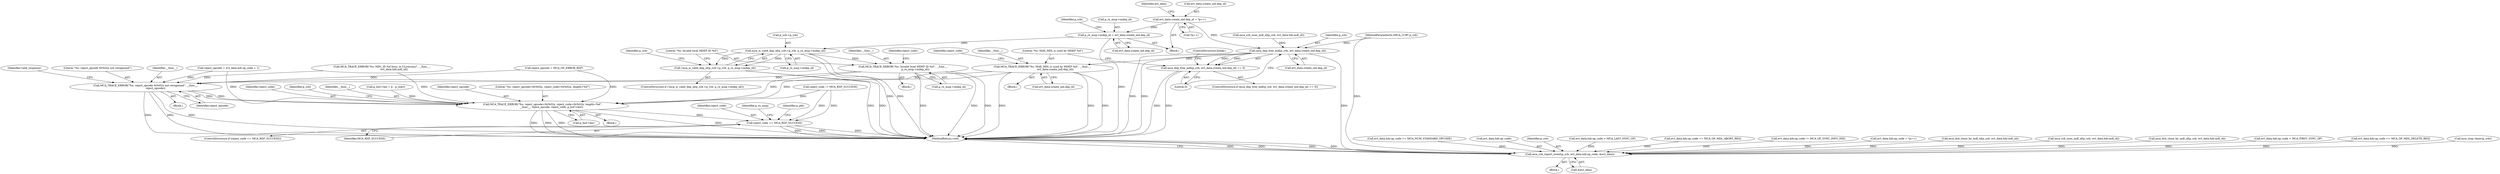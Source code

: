 digraph "0_Android_5216e6120160b28d76e9ee4dff9995e772647511@API" {
"1000437" [label="(Call,evt_data.create_ind.dep_id = *p++)"];
"1000455" [label="(Call,p_rx_msg->mdep_id = evt_data.create_ind.dep_id)"];
"1000466" [label="(Call,mca_is_valid_dep_id(p_ccb->p_rcb, p_rx_msg->mdep_id))"];
"1000465" [label="(Call,!mca_is_valid_dep_id(p_ccb->p_rcb, p_rx_msg->mdep_id))"];
"1000474" [label="(Call,MCA_TRACE_ERROR(\"%s: Invalid local MDEP ID %d\", __func__,\n                              p_rx_msg->mdep_id))"];
"1000656" [label="(Call,MCA_TRACE_ERROR(\"%s: reject_opcode 0x%02x not recognized\", __func__,\n                        reject_opcode))"];
"1000674" [label="(Call,MCA_TRACE_ERROR(\"%s: reject_opcode=0x%02x, reject_code=0x%02x, length=%d\",\n                      __func__, reject_opcode, reject_code, p_buf->len))"];
"1000692" [label="(Call,reject_code == MCA_RSP_SUCCESS)"];
"1000506" [label="(Call,mca_dep_free_mdl(p_ccb, evt_data.create_ind.dep_id))"];
"1000505" [label="(Call,mca_dep_free_mdl(p_ccb, evt_data.create_ind.dep_id) == 0)"];
"1000515" [label="(Call,MCA_TRACE_ERROR(\"%s: MAX_MDL is used by MDEP %d\", __func__,\n                                evt_data.create_ind.dep_id))"];
"1000729" [label="(Call,mca_ccb_report_event(p_ccb, evt_data.hdr.op_code, &evt_data))"];
"1000465" [label="(Call,!mca_is_valid_dep_id(p_ccb->p_rcb, p_rx_msg->mdep_id))"];
"1000695" [label="(Block,)"];
"1000351" [label="(Call,evt_data.hdr.op_code >= MCA_NUM_STANDARD_OPCODE)"];
"1000476" [label="(Identifier,__func__)"];
"1000731" [label="(Call,evt_data.hdr.op_code)"];
"1000656" [label="(Call,MCA_TRACE_ERROR(\"%s: reject_opcode 0x%02x not recognized\", __func__,\n                        reject_opcode))"];
"1000678" [label="(Identifier,reject_code)"];
"1000730" [label="(Identifier,p_ccb)"];
"1000365" [label="(Call,evt_data.hdr.op_code > MCA_LAST_SYNC_OP)"];
"1000467" [label="(Call,p_ccb->p_rcb)"];
"1000514" [label="(Block,)"];
"1000504" [label="(ControlStructure,if (mca_dep_free_mdl(p_ccb, evt_data.create_ind.dep_id) == 0))"];
"1000435" [label="(Block,)"];
"1000516" [label="(Literal,\"%s: MAX_MDL is used by MDEP %d\")"];
"1000466" [label="(Call,mca_is_valid_dep_id(p_ccb->p_rcb, p_rx_msg->mdep_id))"];
"1000741" [label="(MethodReturn,void)"];
"1000693" [label="(Identifier,reject_code)"];
"1000443" [label="(Call,*p++)"];
"1000449" [label="(Identifier,evt_data)"];
"1000659" [label="(Identifier,reject_opcode)"];
"1000684" [label="(Identifier,p_ccb)"];
"1000213" [label="(Call,evt_data.hdr.op_code == MCA_OP_MDL_ABORT_REQ)"];
"1000572" [label="(Call,evt_data.hdr.op_code != MCA_OP_SYNC_INFO_IND)"];
"1000666" [label="(Block,)"];
"1000518" [label="(Call,evt_data.create_ind.dep_id)"];
"1000165" [label="(Call,evt_data.hdr.op_code = *p++)"];
"1000691" [label="(ControlStructure,if (reject_code == MCA_RSP_SUCCESS))"];
"1000676" [label="(Identifier,__func__)"];
"1000698" [label="(Identifier,p_rx_msg)"];
"1000481" [label="(Identifier,reject_code)"];
"1000373" [label="(Call,reject_opcode = MCA_OP_ERROR_RSP)"];
"1000474" [label="(Call,MCA_TRACE_ERROR(\"%s: Invalid local MDEP ID %d\", __func__,\n                              p_rx_msg->mdep_id))"];
"1000555" [label="(Call,mca_dcb_close_by_mdl_id(p_ccb, evt_data.hdr.mdl_id))"];
"1000513" [label="(Literal,0)"];
"1000657" [label="(Literal,\"%s: reject_opcode 0x%02x not recognized\")"];
"1000506" [label="(Call,mca_dep_free_mdl(p_ccb, evt_data.create_ind.dep_id))"];
"1000667" [label="(Call,p_buf->len = p - p_start)"];
"1000537" [label="(Call,MCA_TRACE_ERROR(\"%s: MDL_ID %d busy, in CL(reconn)\", __func__,\n                              evt_data.hdr.mdl_id))"];
"1000438" [label="(Call,evt_data.create_ind.dep_id)"];
"1000529" [label="(Call,mca_ccb_uses_mdl_id(p_ccb, evt_data.hdr.mdl_id))"];
"1000495" [label="(Call,mca_dcb_close_by_mdl_id(p_ccb, evt_data.hdr.mdl_id))"];
"1000358" [label="(Call,evt_data.hdr.op_code < MCA_FIRST_SYNC_OP)"];
"1000464" [label="(ControlStructure,if (!mca_is_valid_dep_id(p_ccb->p_rcb, p_rx_msg->mdep_id)))"];
"1000674" [label="(Call,MCA_TRACE_ERROR(\"%s: reject_opcode=0x%02x, reject_code=0x%02x, length=%d\",\n                      __func__, reject_opcode, reject_code, p_buf->len))"];
"1000507" [label="(Identifier,p_ccb)"];
"1000485" [label="(Call,mca_ccb_uses_mdl_id(p_ccb, evt_data.hdr.mdl_id))"];
"1000418" [label="(Call,evt_data.hdr.op_code == MCA_OP_MDL_DELETE_REQ)"];
"1000526" [label="(ControlStructure,break;)"];
"1000658" [label="(Identifier,__func__)"];
"1000661" [label="(Identifier,valid_response)"];
"1000477" [label="(Call,p_rx_msg->mdep_id)"];
"1000468" [label="(Identifier,p_ccb)"];
"1000692" [label="(Call,reject_code == MCA_RSP_SUCCESS)"];
"1000623" [label="(Block,)"];
"1000694" [label="(Identifier,MCA_RSP_SUCCESS)"];
"1000473" [label="(Block,)"];
"1000437" [label="(Call,evt_data.create_ind.dep_id = *p++)"];
"1000524" [label="(Identifier,reject_code)"];
"1000486" [label="(Identifier,p_ccb)"];
"1000517" [label="(Identifier,__func__)"];
"1000470" [label="(Call,p_rx_msg->mdep_id)"];
"1000113" [label="(MethodParameterIn,tMCA_CCB* p_ccb)"];
"1000508" [label="(Call,evt_data.create_ind.dep_id)"];
"1000326" [label="(Call,mca_stop_timer(p_ccb))"];
"1000455" [label="(Call,p_rx_msg->mdep_id = evt_data.create_ind.dep_id)"];
"1000475" [label="(Literal,\"%s: Invalid local MDEP ID %d\")"];
"1000736" [label="(Call,&evt_data)"];
"1000679" [label="(Call,p_buf->len)"];
"1000459" [label="(Call,evt_data.create_ind.dep_id)"];
"1000505" [label="(Call,mca_dep_free_mdl(p_ccb, evt_data.create_ind.dep_id) == 0)"];
"1000729" [label="(Call,mca_ccb_report_event(p_ccb, evt_data.hdr.op_code, &evt_data))"];
"1000677" [label="(Identifier,reject_opcode)"];
"1000515" [label="(Call,MCA_TRACE_ERROR(\"%s: MAX_MDL is used by MDEP %d\", __func__,\n                                evt_data.create_ind.dep_id))"];
"1000675" [label="(Literal,\"%s: reject_opcode=0x%02x, reject_code=0x%02x, length=%d\")"];
"1000181" [label="(Call,reject_opcode = evt_data.hdr.op_code + 1)"];
"1000456" [label="(Call,p_rx_msg->mdep_id)"];
"1000569" [label="(Call,reject_code != MCA_RSP_SUCCESS)"];
"1000740" [label="(Identifier,p_pkt)"];
"1000437" -> "1000435"  [label="AST: "];
"1000437" -> "1000443"  [label="CFG: "];
"1000438" -> "1000437"  [label="AST: "];
"1000443" -> "1000437"  [label="AST: "];
"1000449" -> "1000437"  [label="CFG: "];
"1000437" -> "1000455"  [label="DDG: "];
"1000437" -> "1000506"  [label="DDG: "];
"1000455" -> "1000435"  [label="AST: "];
"1000455" -> "1000459"  [label="CFG: "];
"1000456" -> "1000455"  [label="AST: "];
"1000459" -> "1000455"  [label="AST: "];
"1000468" -> "1000455"  [label="CFG: "];
"1000455" -> "1000741"  [label="DDG: "];
"1000455" -> "1000466"  [label="DDG: "];
"1000466" -> "1000465"  [label="AST: "];
"1000466" -> "1000470"  [label="CFG: "];
"1000467" -> "1000466"  [label="AST: "];
"1000470" -> "1000466"  [label="AST: "];
"1000465" -> "1000466"  [label="CFG: "];
"1000466" -> "1000741"  [label="DDG: "];
"1000466" -> "1000741"  [label="DDG: "];
"1000466" -> "1000465"  [label="DDG: "];
"1000466" -> "1000465"  [label="DDG: "];
"1000466" -> "1000474"  [label="DDG: "];
"1000465" -> "1000464"  [label="AST: "];
"1000475" -> "1000465"  [label="CFG: "];
"1000486" -> "1000465"  [label="CFG: "];
"1000465" -> "1000741"  [label="DDG: "];
"1000465" -> "1000741"  [label="DDG: "];
"1000474" -> "1000473"  [label="AST: "];
"1000474" -> "1000477"  [label="CFG: "];
"1000475" -> "1000474"  [label="AST: "];
"1000476" -> "1000474"  [label="AST: "];
"1000477" -> "1000474"  [label="AST: "];
"1000481" -> "1000474"  [label="CFG: "];
"1000474" -> "1000741"  [label="DDG: "];
"1000474" -> "1000741"  [label="DDG: "];
"1000474" -> "1000741"  [label="DDG: "];
"1000474" -> "1000656"  [label="DDG: "];
"1000474" -> "1000674"  [label="DDG: "];
"1000656" -> "1000623"  [label="AST: "];
"1000656" -> "1000659"  [label="CFG: "];
"1000657" -> "1000656"  [label="AST: "];
"1000658" -> "1000656"  [label="AST: "];
"1000659" -> "1000656"  [label="AST: "];
"1000661" -> "1000656"  [label="CFG: "];
"1000656" -> "1000741"  [label="DDG: "];
"1000656" -> "1000741"  [label="DDG: "];
"1000656" -> "1000741"  [label="DDG: "];
"1000537" -> "1000656"  [label="DDG: "];
"1000515" -> "1000656"  [label="DDG: "];
"1000181" -> "1000656"  [label="DDG: "];
"1000373" -> "1000656"  [label="DDG: "];
"1000656" -> "1000674"  [label="DDG: "];
"1000656" -> "1000674"  [label="DDG: "];
"1000674" -> "1000666"  [label="AST: "];
"1000674" -> "1000679"  [label="CFG: "];
"1000675" -> "1000674"  [label="AST: "];
"1000676" -> "1000674"  [label="AST: "];
"1000677" -> "1000674"  [label="AST: "];
"1000678" -> "1000674"  [label="AST: "];
"1000679" -> "1000674"  [label="AST: "];
"1000684" -> "1000674"  [label="CFG: "];
"1000674" -> "1000741"  [label="DDG: "];
"1000674" -> "1000741"  [label="DDG: "];
"1000674" -> "1000741"  [label="DDG: "];
"1000674" -> "1000741"  [label="DDG: "];
"1000537" -> "1000674"  [label="DDG: "];
"1000515" -> "1000674"  [label="DDG: "];
"1000181" -> "1000674"  [label="DDG: "];
"1000373" -> "1000674"  [label="DDG: "];
"1000569" -> "1000674"  [label="DDG: "];
"1000667" -> "1000674"  [label="DDG: "];
"1000674" -> "1000692"  [label="DDG: "];
"1000692" -> "1000691"  [label="AST: "];
"1000692" -> "1000694"  [label="CFG: "];
"1000693" -> "1000692"  [label="AST: "];
"1000694" -> "1000692"  [label="AST: "];
"1000698" -> "1000692"  [label="CFG: "];
"1000740" -> "1000692"  [label="CFG: "];
"1000692" -> "1000741"  [label="DDG: "];
"1000692" -> "1000741"  [label="DDG: "];
"1000692" -> "1000741"  [label="DDG: "];
"1000569" -> "1000692"  [label="DDG: "];
"1000569" -> "1000692"  [label="DDG: "];
"1000506" -> "1000505"  [label="AST: "];
"1000506" -> "1000508"  [label="CFG: "];
"1000507" -> "1000506"  [label="AST: "];
"1000508" -> "1000506"  [label="AST: "];
"1000513" -> "1000506"  [label="CFG: "];
"1000506" -> "1000741"  [label="DDG: "];
"1000506" -> "1000741"  [label="DDG: "];
"1000506" -> "1000505"  [label="DDG: "];
"1000506" -> "1000505"  [label="DDG: "];
"1000485" -> "1000506"  [label="DDG: "];
"1000113" -> "1000506"  [label="DDG: "];
"1000506" -> "1000515"  [label="DDG: "];
"1000506" -> "1000729"  [label="DDG: "];
"1000505" -> "1000504"  [label="AST: "];
"1000505" -> "1000513"  [label="CFG: "];
"1000513" -> "1000505"  [label="AST: "];
"1000516" -> "1000505"  [label="CFG: "];
"1000526" -> "1000505"  [label="CFG: "];
"1000505" -> "1000741"  [label="DDG: "];
"1000505" -> "1000741"  [label="DDG: "];
"1000515" -> "1000514"  [label="AST: "];
"1000515" -> "1000518"  [label="CFG: "];
"1000516" -> "1000515"  [label="AST: "];
"1000517" -> "1000515"  [label="AST: "];
"1000518" -> "1000515"  [label="AST: "];
"1000524" -> "1000515"  [label="CFG: "];
"1000515" -> "1000741"  [label="DDG: "];
"1000515" -> "1000741"  [label="DDG: "];
"1000515" -> "1000741"  [label="DDG: "];
"1000729" -> "1000695"  [label="AST: "];
"1000729" -> "1000736"  [label="CFG: "];
"1000730" -> "1000729"  [label="AST: "];
"1000731" -> "1000729"  [label="AST: "];
"1000736" -> "1000729"  [label="AST: "];
"1000741" -> "1000729"  [label="CFG: "];
"1000729" -> "1000741"  [label="DDG: "];
"1000729" -> "1000741"  [label="DDG: "];
"1000729" -> "1000741"  [label="DDG: "];
"1000729" -> "1000741"  [label="DDG: "];
"1000495" -> "1000729"  [label="DDG: "];
"1000555" -> "1000729"  [label="DDG: "];
"1000529" -> "1000729"  [label="DDG: "];
"1000326" -> "1000729"  [label="DDG: "];
"1000113" -> "1000729"  [label="DDG: "];
"1000213" -> "1000729"  [label="DDG: "];
"1000365" -> "1000729"  [label="DDG: "];
"1000351" -> "1000729"  [label="DDG: "];
"1000418" -> "1000729"  [label="DDG: "];
"1000572" -> "1000729"  [label="DDG: "];
"1000358" -> "1000729"  [label="DDG: "];
"1000165" -> "1000729"  [label="DDG: "];
}
